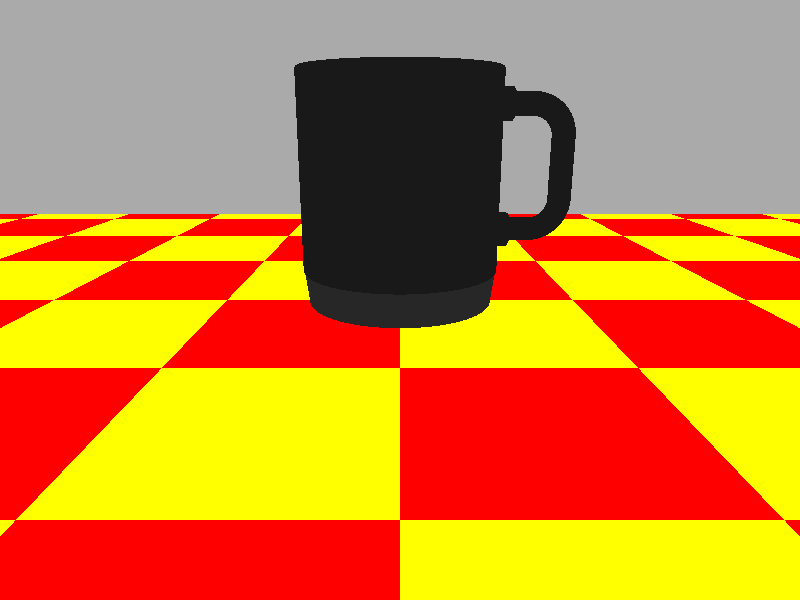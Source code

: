 #version 3.7

#include "colors.inc"
#include "functions.inc"

plane{
    y, 0
    pigment{checker color Red color Yellow scale 3}
}

plane{
    z, 10
    pigment{color White * 0.4}
}

camera{
    location <0, 3, -10>
    look_at <0, 0, 0>
}

light_source{
    <0, 2, -5>
    color White * 1
}

#declare offwhitepaint = texture { pigment { color rgb <0.9 0.9 0.8> } finish { specular 0 reflection 0 diffuse 0.7 } }
#declare blackrubber = texture { pigment { color rgb <0.2 0.2 0.2> * 0.1 } finish { specular 0 reflection 0 diffuse 0.7 } }
#declare blackplastic = texture { pigment { color rgb <0.1 0.1 0.1> * 0.1 } finish { specular 0.05 reflection 0 diffuse 0.4 } }

//coffee cup
#declare bolt_cup =
union {
  //cup
  difference {
    cylinder { <0,0.6,0> <0,3.75,0> 1.625 }
    cylinder { <0,0.9,0> <0,3.8,0> 1.375 }
    cone { <0,3,0> 1.3 <0,3.8,0> 1.5 }
    //round the transition between cone and cylinder
    #declare trans_rad=1;
    //intersection of cone and cylinder above occurs at y=3.3
    difference {
      cylinder { <0,0,0> <0,0.2443*trans_rad,0> 1.375+trans_rad }
      torus { 1.375+trans_rad trans_rad }
      translate (3.3-trans_rad*0.12309)*y
    }
  }
  torus { 1.585 0.04 translate <0,3.75,0> }
  torus { 1.535 0.04 translate <0,3.75,0> }
  torus { 1.585 0.04 translate <0,0.6,0> }
  //handle
  //top nut
  intersection {
    sphere { <0,-0.20,0> 0.4 }
    prism {
      linear_sweep linear_spline -0.1,0.25,7,
      <-0.216,0.125> <0,0.25> <0.216,0.125>
      <0.216,-0.125> <0,-0.25> <-0.216,-0.125> <-0.216,0.125>
    }
    scale 1.2
    rotate -90*z
    translate <1.625,3.25,0>
  }
  //top of u-bolt
  cylinder { <1.625,3.25,0> <2.125,3.25,0> 0.1875 }
  difference {
    torus { 0.5 0.1875 rotate 90*x }
    box { <-2,-2,-2> <2,0,2> }
    box { <-2,-2,-2> <0,2,2> }
    translate <2.125,2.75,0>
  }
  cylinder { <2.625,1.75,0> <2.625,2.75,0> 0.1875 }
  difference {
    torus { 0.5 0.1875 rotate 90*x }
    box { <-2,2,-2> <2,0,2> }
    box { <-2,-2,-2> <0,2,2> }
    translate <2.125,1.75,0>
  }
  //bottom of u-bolt
  cylinder { <1.625,1.25,0> <2.125,1.25,0> 0.1875 }
  //bottom nut
  intersection {
    sphere { <0,-0.20,0> 0.4 }
    prism {
      linear_sweep linear_spline -0.1,0.25,7,
      <-0.216,0.125> <0,0.25> <0.216,0.125>
      <0.216,-0.125> <0,-0.25> <-0.216,-0.125> <-0.216,0.125>
    }
    scale 1.2
    rotate -90*z
    translate <1.625,1.25,0>
  }


  //base (on real cup, this is a rubber cap that covers the bottom)
  cone { <0,0,0> 1.45 <0,0.65,0> 1.55 }
  #local i=0;
  #while (i<7)
    torus { 1.5+i*0.01 0.04 translate (0.05+0.08*i)*y texture { blackrubber } }
    #local i=i+1;
  #end
  texture { blackplastic }
}

object { bolt_cup}
